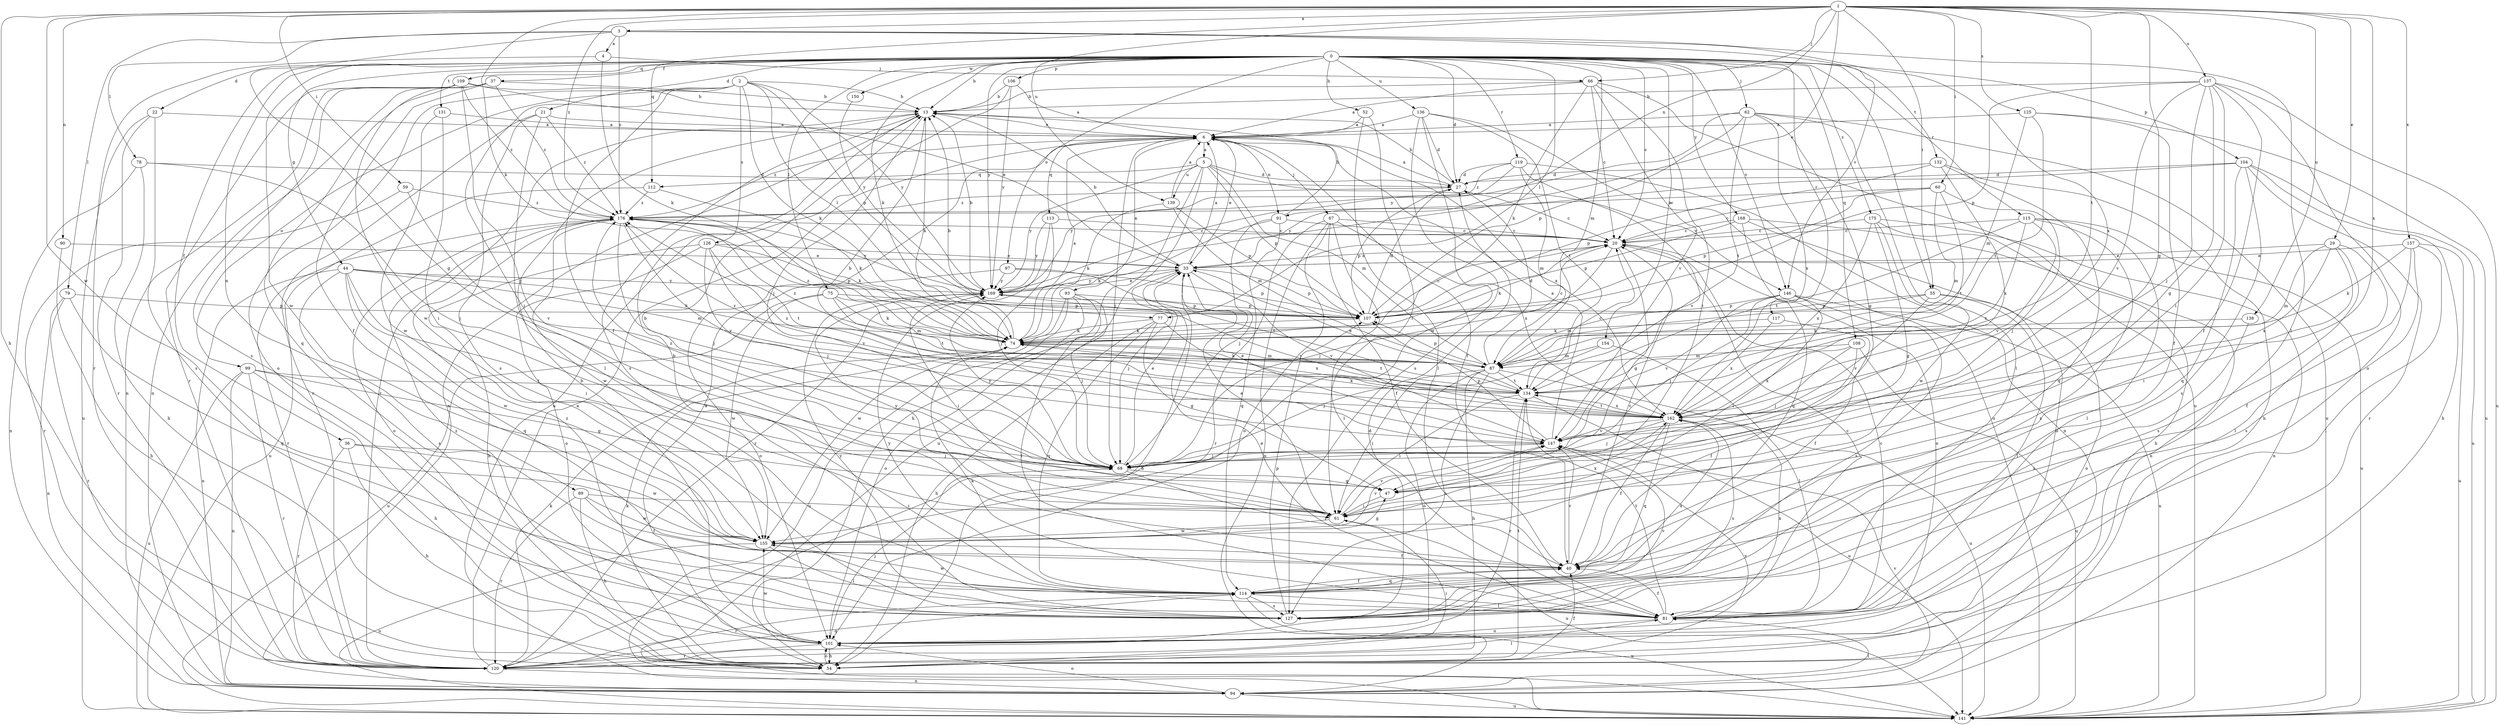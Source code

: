 strict digraph  {
0;
1;
2;
3;
4;
5;
6;
13;
20;
21;
22;
27;
29;
33;
36;
37;
40;
44;
47;
52;
54;
55;
59;
60;
61;
62;
66;
67;
68;
74;
75;
77;
78;
79;
81;
87;
89;
90;
91;
93;
94;
97;
99;
101;
104;
106;
107;
108;
109;
112;
113;
114;
115;
117;
119;
120;
125;
126;
127;
131;
132;
134;
136;
137;
138;
139;
141;
146;
147;
150;
154;
155;
157;
162;
168;
169;
175;
176;
0 -> 13  [label=b];
0 -> 20  [label=c];
0 -> 21  [label=d];
0 -> 22  [label=d];
0 -> 27  [label=d];
0 -> 36  [label=f];
0 -> 37  [label=f];
0 -> 44  [label=g];
0 -> 52  [label=h];
0 -> 55  [label=i];
0 -> 62  [label=j];
0 -> 74  [label=k];
0 -> 75  [label=l];
0 -> 77  [label=l];
0 -> 87  [label=m];
0 -> 89  [label=n];
0 -> 97  [label=o];
0 -> 104  [label=p];
0 -> 106  [label=p];
0 -> 108  [label=q];
0 -> 109  [label=q];
0 -> 115  [label=r];
0 -> 117  [label=r];
0 -> 119  [label=r];
0 -> 131  [label=t];
0 -> 132  [label=t];
0 -> 136  [label=u];
0 -> 146  [label=v];
0 -> 150  [label=w];
0 -> 154  [label=w];
0 -> 155  [label=w];
0 -> 168  [label=y];
0 -> 169  [label=y];
0 -> 175  [label=z];
1 -> 3  [label=a];
1 -> 29  [label=e];
1 -> 33  [label=e];
1 -> 47  [label=g];
1 -> 54  [label=h];
1 -> 55  [label=i];
1 -> 59  [label=i];
1 -> 60  [label=i];
1 -> 66  [label=j];
1 -> 74  [label=k];
1 -> 90  [label=n];
1 -> 91  [label=n];
1 -> 112  [label=q];
1 -> 125  [label=s];
1 -> 134  [label=t];
1 -> 137  [label=u];
1 -> 138  [label=u];
1 -> 139  [label=u];
1 -> 155  [label=w];
1 -> 157  [label=x];
1 -> 162  [label=x];
1 -> 176  [label=z];
2 -> 13  [label=b];
2 -> 40  [label=f];
2 -> 61  [label=i];
2 -> 74  [label=k];
2 -> 77  [label=l];
2 -> 99  [label=o];
2 -> 101  [label=o];
2 -> 107  [label=p];
2 -> 126  [label=s];
2 -> 169  [label=y];
3 -> 4  [label=a];
3 -> 47  [label=g];
3 -> 78  [label=l];
3 -> 79  [label=l];
3 -> 81  [label=l];
3 -> 146  [label=v];
3 -> 162  [label=x];
3 -> 176  [label=z];
4 -> 66  [label=j];
4 -> 74  [label=k];
4 -> 120  [label=r];
5 -> 27  [label=d];
5 -> 54  [label=h];
5 -> 87  [label=m];
5 -> 107  [label=p];
5 -> 112  [label=q];
5 -> 139  [label=u];
5 -> 141  [label=u];
5 -> 146  [label=v];
5 -> 169  [label=y];
6 -> 5  [label=a];
6 -> 33  [label=e];
6 -> 40  [label=f];
6 -> 67  [label=j];
6 -> 68  [label=j];
6 -> 91  [label=n];
6 -> 93  [label=n];
6 -> 113  [label=q];
6 -> 162  [label=x];
6 -> 176  [label=z];
13 -> 6  [label=a];
13 -> 68  [label=j];
13 -> 74  [label=k];
13 -> 94  [label=n];
13 -> 120  [label=r];
13 -> 127  [label=s];
20 -> 33  [label=e];
20 -> 47  [label=g];
20 -> 68  [label=j];
20 -> 74  [label=k];
20 -> 101  [label=o];
21 -> 6  [label=a];
21 -> 81  [label=l];
21 -> 120  [label=r];
21 -> 127  [label=s];
21 -> 176  [label=z];
22 -> 6  [label=a];
22 -> 120  [label=r];
22 -> 127  [label=s];
22 -> 141  [label=u];
27 -> 6  [label=a];
27 -> 13  [label=b];
27 -> 20  [label=c];
27 -> 107  [label=p];
27 -> 176  [label=z];
29 -> 33  [label=e];
29 -> 61  [label=i];
29 -> 81  [label=l];
29 -> 87  [label=m];
29 -> 127  [label=s];
29 -> 162  [label=x];
33 -> 6  [label=a];
33 -> 13  [label=b];
33 -> 54  [label=h];
33 -> 68  [label=j];
33 -> 107  [label=p];
33 -> 147  [label=v];
33 -> 169  [label=y];
36 -> 54  [label=h];
36 -> 68  [label=j];
36 -> 120  [label=r];
36 -> 155  [label=w];
37 -> 13  [label=b];
37 -> 40  [label=f];
37 -> 94  [label=n];
37 -> 114  [label=q];
37 -> 176  [label=z];
40 -> 20  [label=c];
40 -> 114  [label=q];
40 -> 147  [label=v];
44 -> 61  [label=i];
44 -> 74  [label=k];
44 -> 87  [label=m];
44 -> 94  [label=n];
44 -> 114  [label=q];
44 -> 127  [label=s];
44 -> 155  [label=w];
44 -> 169  [label=y];
47 -> 61  [label=i];
52 -> 6  [label=a];
52 -> 61  [label=i];
52 -> 81  [label=l];
54 -> 6  [label=a];
54 -> 40  [label=f];
54 -> 61  [label=i];
54 -> 74  [label=k];
54 -> 101  [label=o];
54 -> 134  [label=t];
54 -> 147  [label=v];
55 -> 81  [label=l];
55 -> 87  [label=m];
55 -> 101  [label=o];
55 -> 107  [label=p];
55 -> 147  [label=v];
59 -> 120  [label=r];
59 -> 147  [label=v];
59 -> 176  [label=z];
60 -> 20  [label=c];
60 -> 68  [label=j];
60 -> 87  [label=m];
60 -> 107  [label=p];
60 -> 134  [label=t];
60 -> 176  [label=z];
61 -> 13  [label=b];
61 -> 33  [label=e];
61 -> 141  [label=u];
61 -> 147  [label=v];
61 -> 155  [label=w];
61 -> 162  [label=x];
61 -> 169  [label=y];
62 -> 6  [label=a];
62 -> 47  [label=g];
62 -> 81  [label=l];
62 -> 107  [label=p];
62 -> 134  [label=t];
62 -> 141  [label=u];
62 -> 162  [label=x];
62 -> 169  [label=y];
66 -> 6  [label=a];
66 -> 13  [label=b];
66 -> 20  [label=c];
66 -> 61  [label=i];
66 -> 74  [label=k];
66 -> 141  [label=u];
66 -> 147  [label=v];
67 -> 20  [label=c];
67 -> 40  [label=f];
67 -> 81  [label=l];
67 -> 94  [label=n];
67 -> 101  [label=o];
67 -> 120  [label=r];
67 -> 162  [label=x];
68 -> 33  [label=e];
68 -> 40  [label=f];
68 -> 47  [label=g];
68 -> 169  [label=y];
68 -> 176  [label=z];
74 -> 6  [label=a];
74 -> 13  [label=b];
74 -> 20  [label=c];
74 -> 87  [label=m];
74 -> 134  [label=t];
74 -> 176  [label=z];
75 -> 74  [label=k];
75 -> 87  [label=m];
75 -> 107  [label=p];
75 -> 134  [label=t];
75 -> 141  [label=u];
75 -> 155  [label=w];
77 -> 47  [label=g];
77 -> 54  [label=h];
77 -> 74  [label=k];
77 -> 114  [label=q];
77 -> 162  [label=x];
78 -> 27  [label=d];
78 -> 54  [label=h];
78 -> 68  [label=j];
78 -> 94  [label=n];
79 -> 94  [label=n];
79 -> 107  [label=p];
79 -> 114  [label=q];
79 -> 120  [label=r];
81 -> 20  [label=c];
81 -> 33  [label=e];
81 -> 40  [label=f];
81 -> 74  [label=k];
81 -> 101  [label=o];
81 -> 134  [label=t];
81 -> 162  [label=x];
87 -> 27  [label=d];
87 -> 54  [label=h];
87 -> 61  [label=i];
87 -> 74  [label=k];
87 -> 101  [label=o];
87 -> 107  [label=p];
87 -> 127  [label=s];
87 -> 134  [label=t];
87 -> 141  [label=u];
87 -> 176  [label=z];
89 -> 40  [label=f];
89 -> 54  [label=h];
89 -> 61  [label=i];
89 -> 120  [label=r];
89 -> 155  [label=w];
90 -> 33  [label=e];
90 -> 54  [label=h];
91 -> 13  [label=b];
91 -> 20  [label=c];
91 -> 68  [label=j];
91 -> 74  [label=k];
91 -> 114  [label=q];
93 -> 68  [label=j];
93 -> 81  [label=l];
93 -> 101  [label=o];
93 -> 107  [label=p];
93 -> 141  [label=u];
93 -> 155  [label=w];
94 -> 81  [label=l];
94 -> 101  [label=o];
94 -> 141  [label=u];
94 -> 147  [label=v];
97 -> 101  [label=o];
97 -> 107  [label=p];
97 -> 134  [label=t];
97 -> 169  [label=y];
99 -> 47  [label=g];
99 -> 54  [label=h];
99 -> 94  [label=n];
99 -> 120  [label=r];
99 -> 134  [label=t];
99 -> 141  [label=u];
101 -> 13  [label=b];
101 -> 20  [label=c];
101 -> 54  [label=h];
101 -> 68  [label=j];
101 -> 120  [label=r];
101 -> 155  [label=w];
101 -> 176  [label=z];
104 -> 27  [label=d];
104 -> 54  [label=h];
104 -> 114  [label=q];
104 -> 120  [label=r];
104 -> 127  [label=s];
104 -> 141  [label=u];
104 -> 169  [label=y];
106 -> 6  [label=a];
106 -> 13  [label=b];
106 -> 141  [label=u];
106 -> 169  [label=y];
107 -> 20  [label=c];
107 -> 27  [label=d];
107 -> 74  [label=k];
108 -> 40  [label=f];
108 -> 68  [label=j];
108 -> 87  [label=m];
108 -> 141  [label=u];
108 -> 162  [label=x];
109 -> 13  [label=b];
109 -> 33  [label=e];
109 -> 68  [label=j];
109 -> 94  [label=n];
109 -> 120  [label=r];
109 -> 127  [label=s];
109 -> 155  [label=w];
109 -> 176  [label=z];
112 -> 74  [label=k];
112 -> 141  [label=u];
112 -> 176  [label=z];
113 -> 20  [label=c];
113 -> 68  [label=j];
113 -> 120  [label=r];
113 -> 169  [label=y];
114 -> 13  [label=b];
114 -> 40  [label=f];
114 -> 81  [label=l];
114 -> 120  [label=r];
114 -> 127  [label=s];
114 -> 141  [label=u];
114 -> 155  [label=w];
114 -> 162  [label=x];
114 -> 169  [label=y];
115 -> 20  [label=c];
115 -> 81  [label=l];
115 -> 127  [label=s];
115 -> 134  [label=t];
115 -> 141  [label=u];
115 -> 147  [label=v];
115 -> 162  [label=x];
117 -> 40  [label=f];
117 -> 74  [label=k];
117 -> 162  [label=x];
119 -> 27  [label=d];
119 -> 87  [label=m];
119 -> 94  [label=n];
119 -> 147  [label=v];
119 -> 169  [label=y];
119 -> 176  [label=z];
120 -> 6  [label=a];
120 -> 27  [label=d];
120 -> 74  [label=k];
120 -> 81  [label=l];
120 -> 94  [label=n];
120 -> 114  [label=q];
125 -> 6  [label=a];
125 -> 40  [label=f];
125 -> 87  [label=m];
125 -> 134  [label=t];
125 -> 141  [label=u];
126 -> 33  [label=e];
126 -> 54  [label=h];
126 -> 68  [label=j];
126 -> 101  [label=o];
126 -> 107  [label=p];
126 -> 134  [label=t];
126 -> 147  [label=v];
127 -> 107  [label=p];
127 -> 147  [label=v];
127 -> 169  [label=y];
127 -> 176  [label=z];
131 -> 6  [label=a];
131 -> 61  [label=i];
131 -> 155  [label=w];
132 -> 27  [label=d];
132 -> 54  [label=h];
132 -> 107  [label=p];
132 -> 114  [label=q];
132 -> 162  [label=x];
134 -> 20  [label=c];
134 -> 33  [label=e];
134 -> 61  [label=i];
134 -> 120  [label=r];
134 -> 141  [label=u];
134 -> 162  [label=x];
134 -> 176  [label=z];
136 -> 6  [label=a];
136 -> 27  [label=d];
136 -> 127  [label=s];
136 -> 134  [label=t];
136 -> 141  [label=u];
136 -> 155  [label=w];
137 -> 13  [label=b];
137 -> 40  [label=f];
137 -> 47  [label=g];
137 -> 61  [label=i];
137 -> 68  [label=j];
137 -> 101  [label=o];
137 -> 107  [label=p];
137 -> 141  [label=u];
137 -> 147  [label=v];
138 -> 74  [label=k];
138 -> 127  [label=s];
139 -> 6  [label=a];
139 -> 74  [label=k];
139 -> 87  [label=m];
139 -> 107  [label=p];
146 -> 61  [label=i];
146 -> 68  [label=j];
146 -> 107  [label=p];
146 -> 127  [label=s];
146 -> 141  [label=u];
146 -> 147  [label=v];
147 -> 6  [label=a];
147 -> 33  [label=e];
147 -> 68  [label=j];
147 -> 107  [label=p];
150 -> 169  [label=y];
154 -> 68  [label=j];
154 -> 81  [label=l];
154 -> 87  [label=m];
155 -> 40  [label=f];
155 -> 47  [label=g];
155 -> 81  [label=l];
155 -> 141  [label=u];
155 -> 147  [label=v];
157 -> 33  [label=e];
157 -> 40  [label=f];
157 -> 74  [label=k];
157 -> 81  [label=l];
157 -> 127  [label=s];
157 -> 141  [label=u];
162 -> 13  [label=b];
162 -> 40  [label=f];
162 -> 68  [label=j];
162 -> 74  [label=k];
162 -> 114  [label=q];
162 -> 127  [label=s];
162 -> 134  [label=t];
162 -> 147  [label=v];
162 -> 169  [label=y];
162 -> 176  [label=z];
168 -> 20  [label=c];
168 -> 94  [label=n];
168 -> 101  [label=o];
168 -> 107  [label=p];
168 -> 114  [label=q];
169 -> 13  [label=b];
169 -> 33  [label=e];
169 -> 61  [label=i];
169 -> 107  [label=p];
175 -> 20  [label=c];
175 -> 47  [label=g];
175 -> 54  [label=h];
175 -> 94  [label=n];
175 -> 155  [label=w];
175 -> 162  [label=x];
176 -> 20  [label=c];
176 -> 68  [label=j];
176 -> 74  [label=k];
176 -> 101  [label=o];
176 -> 120  [label=r];
176 -> 147  [label=v];
176 -> 155  [label=w];
176 -> 169  [label=y];
}
